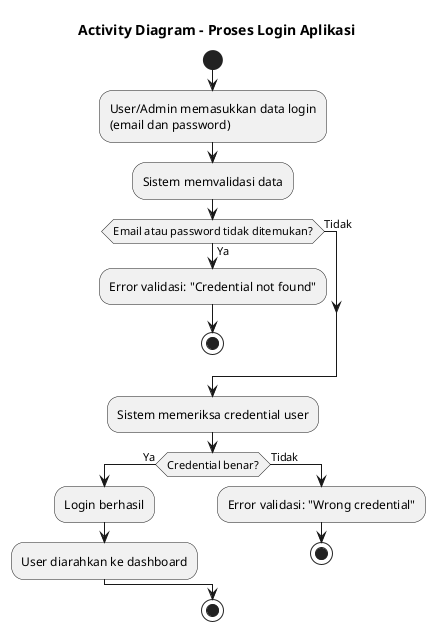 @startuml
title Activity Diagram - Proses Login Aplikasi
start

:User/Admin memasukkan data login 
(email dan password);

:Sistem memvalidasi data;

if (Email atau password tidak ditemukan?) then (Ya)
    :Error validasi: "Credential not found";
    stop
else (Tidak)
endif

:Sistem memeriksa credential user;

if (Credential benar?) then (Ya)
    :Login berhasil;
    :User diarahkan ke dashboard;
else (Tidak)
    :Error validasi: "Wrong credential";
    stop
endif

stop
@enduml
